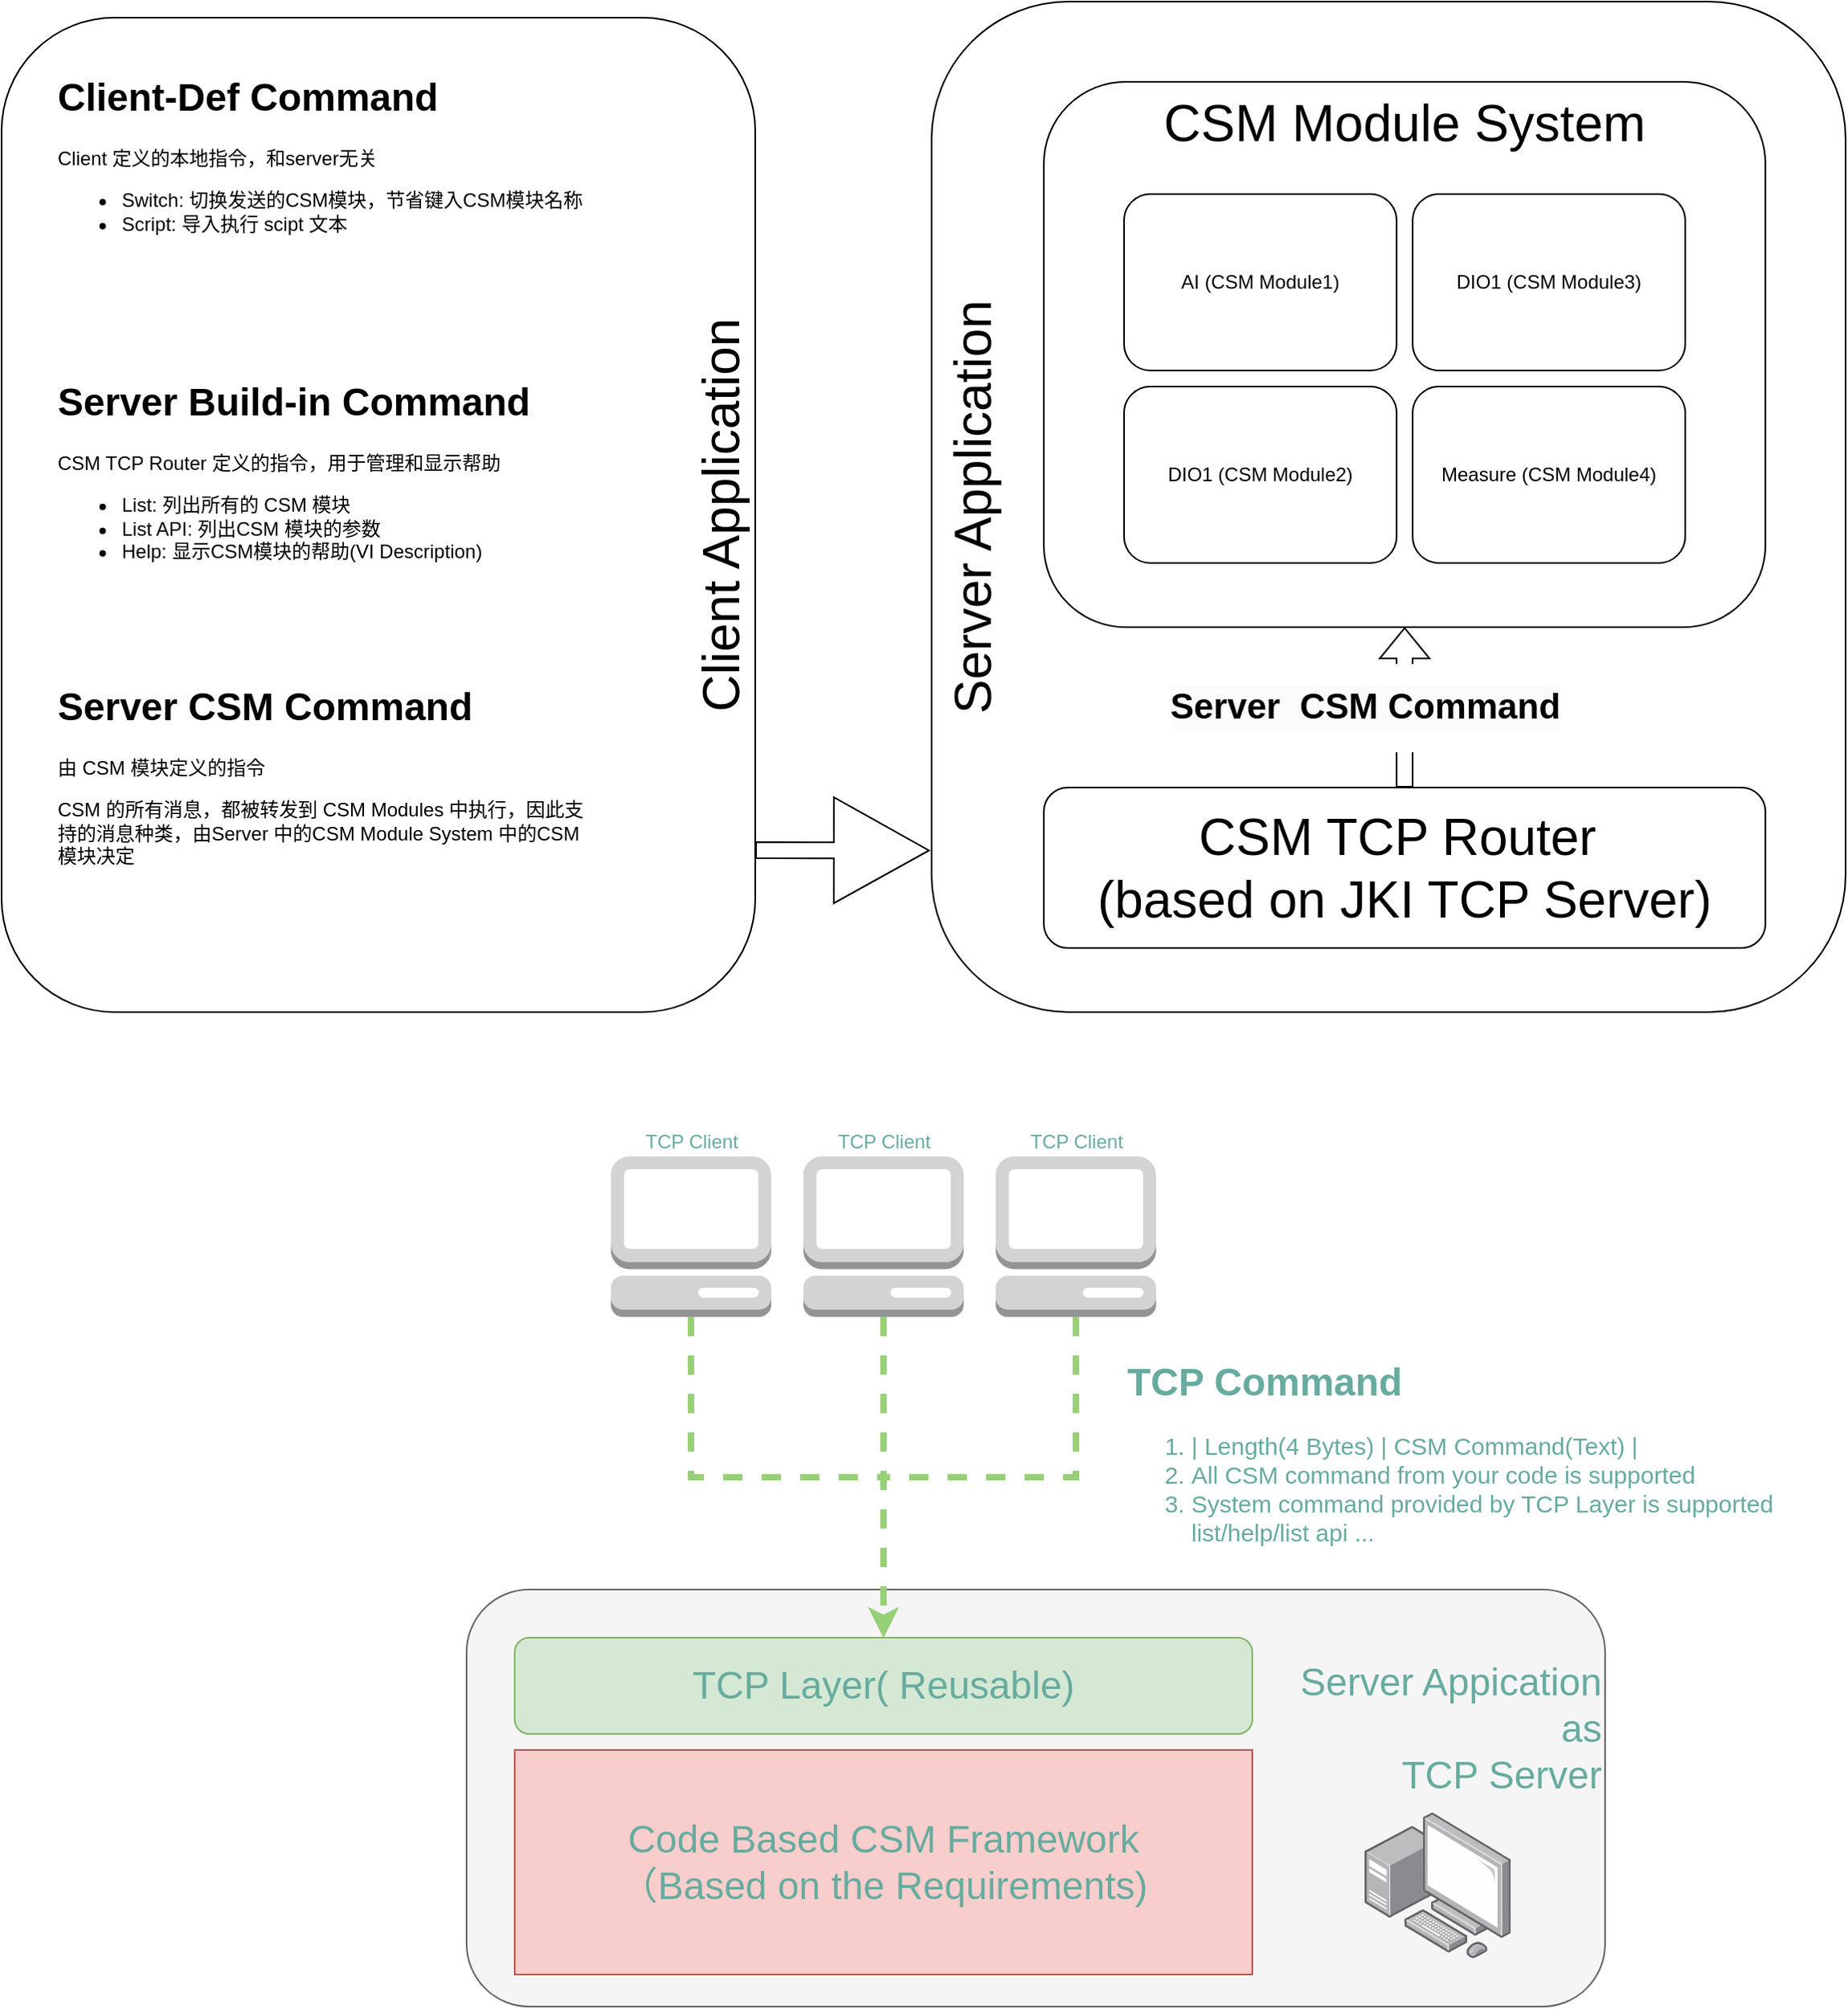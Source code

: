 <mxfile version="24.2.5" type="device">
  <diagram name="Page-1" id="BROWTK-tv3HINJJnRvhU">
    <mxGraphModel dx="1948" dy="1188" grid="1" gridSize="10" guides="1" tooltips="1" connect="1" arrows="1" fold="1" page="1" pageScale="1" pageWidth="850" pageHeight="1100" math="0" shadow="0">
      <root>
        <mxCell id="0" />
        <mxCell id="1" parent="0" />
        <mxCell id="_VD7dqKGONi1E9zeLE5r-3" value="Server Appication&lt;br&gt;as&lt;div&gt;TCP Server&lt;/div&gt;&lt;div&gt;&lt;br&gt;&lt;/div&gt;&lt;div&gt;&lt;br&gt;&lt;/div&gt;&lt;div&gt;&lt;br&gt;&lt;/div&gt;" style="rounded=1;whiteSpace=wrap;html=1;align=right;fontSize=24;fillColor=#f5f5f5;fontColor=#67AB9F;strokeColor=#666666;" vertex="1" parent="1">
          <mxGeometry x="-40" y="1060" width="710" height="260" as="geometry" />
        </mxCell>
        <mxCell id="bSppNkpc9tK16JuNjW37-8" value="Server Application" style="rounded=1;whiteSpace=wrap;html=1;fontSize=32;horizontal=0;verticalAlign=top;" parent="1" vertex="1">
          <mxGeometry x="250" y="70" width="570" height="630" as="geometry" />
        </mxCell>
        <mxCell id="bSppNkpc9tK16JuNjW37-6" value="&lt;font style=&quot;font-size: 32px;&quot;&gt;CSM Module System&lt;/font&gt;" style="rounded=1;whiteSpace=wrap;html=1;verticalAlign=top;fontSize=27;" parent="1" vertex="1">
          <mxGeometry x="320" y="120" width="450" height="340" as="geometry" />
        </mxCell>
        <mxCell id="bSppNkpc9tK16JuNjW37-1" value="AI (CSM Module1)" style="rounded=1;whiteSpace=wrap;html=1;" parent="1" vertex="1">
          <mxGeometry x="370" y="190" width="170" height="110" as="geometry" />
        </mxCell>
        <mxCell id="bSppNkpc9tK16JuNjW37-2" value="DIO1 (CSM Module2)" style="rounded=1;whiteSpace=wrap;html=1;" parent="1" vertex="1">
          <mxGeometry x="370" y="310" width="170" height="110" as="geometry" />
        </mxCell>
        <mxCell id="bSppNkpc9tK16JuNjW37-3" value="DIO1 (CSM Module3)" style="rounded=1;whiteSpace=wrap;html=1;" parent="1" vertex="1">
          <mxGeometry x="550" y="190" width="170" height="110" as="geometry" />
        </mxCell>
        <mxCell id="bSppNkpc9tK16JuNjW37-4" value="Measure (CSM Module4)" style="rounded=1;whiteSpace=wrap;html=1;" parent="1" vertex="1">
          <mxGeometry x="550" y="310" width="170" height="110" as="geometry" />
        </mxCell>
        <mxCell id="bSppNkpc9tK16JuNjW37-7" value="CSM TCP Router&amp;nbsp;&lt;br style=&quot;font-size: 32px;&quot;&gt;(based on JKI TCP Server)" style="rounded=1;whiteSpace=wrap;html=1;fontSize=32;" parent="1" vertex="1">
          <mxGeometry x="320" y="560" width="450" height="100" as="geometry" />
        </mxCell>
        <mxCell id="bSppNkpc9tK16JuNjW37-9" value="Client Application" style="rounded=1;whiteSpace=wrap;html=1;horizontal=0;verticalAlign=bottom;fontSize=32;" parent="1" vertex="1">
          <mxGeometry x="-330" y="80" width="470" height="620" as="geometry" />
        </mxCell>
        <mxCell id="bSppNkpc9tK16JuNjW37-11" value="&lt;h1 style=&quot;border-color: var(--border-color); text-align: left; background-color: rgb(251, 251, 251);&quot;&gt;Server&amp;nbsp;&amp;nbsp;CSM Command&lt;/h1&gt;" style="shape=flexArrow;endArrow=classic;html=1;rounded=0;exitX=0.5;exitY=0;exitDx=0;exitDy=0;entryX=0.5;entryY=1;entryDx=0;entryDy=0;" parent="1" source="bSppNkpc9tK16JuNjW37-7" target="bSppNkpc9tK16JuNjW37-6" edge="1">
          <mxGeometry y="25" width="50" height="50" relative="1" as="geometry">
            <mxPoint x="500" y="540" as="sourcePoint" />
            <mxPoint x="545" y="490" as="targetPoint" />
            <mxPoint as="offset" />
          </mxGeometry>
        </mxCell>
        <mxCell id="bSppNkpc9tK16JuNjW37-14" value="" style="shape=flexArrow;endArrow=classic;html=1;rounded=0;entryX=-0.002;entryY=0.84;entryDx=0;entryDy=0;entryPerimeter=0;endWidth=55;endSize=19.44;" parent="1" target="bSppNkpc9tK16JuNjW37-8" edge="1">
          <mxGeometry width="50" height="50" relative="1" as="geometry">
            <mxPoint x="140" y="599" as="sourcePoint" />
            <mxPoint x="190" y="590" as="targetPoint" />
          </mxGeometry>
        </mxCell>
        <mxCell id="bSppNkpc9tK16JuNjW37-15" value="&lt;h1&gt;Server Build-in Command&lt;/h1&gt;&lt;div&gt;&lt;/div&gt;CSM TCP Router 定义的指令，用于管理和显示帮助&lt;ul&gt;&lt;li&gt;List: 列出所有的 CSM 模块&lt;/li&gt;&lt;li&gt;List API: 列出CSM 模块的参数&lt;/li&gt;&lt;li&gt;Help: 显示CSM模块的帮助(VI Description)&lt;/li&gt;&lt;/ul&gt;&lt;p&gt;&lt;/p&gt;&lt;p&gt;&lt;br&gt;&lt;/p&gt;" style="text;html=1;strokeColor=none;fillColor=none;spacing=5;spacingTop=-20;whiteSpace=wrap;overflow=hidden;rounded=0;" parent="1" vertex="1">
          <mxGeometry x="-300" y="300" width="340" height="160" as="geometry" />
        </mxCell>
        <mxCell id="bSppNkpc9tK16JuNjW37-16" value="&lt;h1&gt;Server&lt;span style=&quot;background-color: initial; font-size: 12px; font-weight: normal;&quot;&gt;&amp;nbsp;&amp;nbsp;&lt;/span&gt;CSM Command&lt;/h1&gt;&lt;div&gt;由 CSM 模块定义的指令&lt;/div&gt;&lt;p&gt;CSM 的所有消息，都被转发到 CSM Modules 中执行，因此支持的消息种类，由Server 中的CSM Module System 中的CSM模块决定&lt;/p&gt;" style="text;html=1;strokeColor=none;fillColor=none;spacing=5;spacingTop=-20;whiteSpace=wrap;overflow=hidden;rounded=0;" parent="1" vertex="1">
          <mxGeometry x="-300" y="490" width="340" height="160" as="geometry" />
        </mxCell>
        <mxCell id="bSppNkpc9tK16JuNjW37-17" value="&lt;h1&gt;Client-Def Command&lt;/h1&gt;&lt;div&gt;Client 定义的本地指令，和server无关&lt;/div&gt;&lt;p&gt;&lt;/p&gt;&lt;ul&gt;&lt;li&gt;Switch: 切换发送的CSM模块，节省键入CSM模块名称&lt;/li&gt;&lt;li&gt;Script: 导入执行 scipt 文本&lt;/li&gt;&lt;/ul&gt;" style="text;html=1;strokeColor=none;fillColor=none;spacing=5;spacingTop=-20;whiteSpace=wrap;overflow=hidden;rounded=0;" parent="1" vertex="1">
          <mxGeometry x="-300" y="110" width="340" height="160" as="geometry" />
        </mxCell>
        <mxCell id="_VD7dqKGONi1E9zeLE5r-1" value="TCP Layer( Reusable)" style="rounded=1;whiteSpace=wrap;html=1;fontSize=24;fillColor=#d5e8d4;strokeColor=#82b366;fontColor=#67AB9F;" vertex="1" parent="1">
          <mxGeometry x="-10" y="1090" width="460" height="60" as="geometry" />
        </mxCell>
        <mxCell id="_VD7dqKGONi1E9zeLE5r-2" value="&lt;span style=&quot;font-size: 24px;&quot;&gt;Code Based CSM Framework&lt;/span&gt;&lt;div&gt;&lt;span style=&quot;font-size: 24px;&quot;&gt;（Based on the Requirements)&lt;/span&gt;&lt;/div&gt;" style="rounded=0;whiteSpace=wrap;html=1;fillColor=#f8cecc;strokeColor=#b85450;fontColor=#67AB9F;" vertex="1" parent="1">
          <mxGeometry x="-10" y="1160" width="460" height="140" as="geometry" />
        </mxCell>
        <mxCell id="_VD7dqKGONi1E9zeLE5r-10" style="edgeStyle=orthogonalEdgeStyle;rounded=0;orthogonalLoop=1;jettySize=auto;html=1;exitX=0.5;exitY=1;exitDx=0;exitDy=0;exitPerimeter=0;entryX=0.5;entryY=0;entryDx=0;entryDy=0;strokeWidth=4;dashed=1;strokeColor=#97D077;" edge="1" parent="1" source="_VD7dqKGONi1E9zeLE5r-4" target="_VD7dqKGONi1E9zeLE5r-1">
          <mxGeometry relative="1" as="geometry" />
        </mxCell>
        <mxCell id="_VD7dqKGONi1E9zeLE5r-4" value="TCP Client" style="outlineConnect=0;dashed=0;verticalLabelPosition=top;verticalAlign=bottom;align=center;html=1;shape=mxgraph.aws3.management_console;fillColor=#D2D3D3;gradientColor=none;labelPosition=center;fontColor=#67AB9F;" vertex="1" parent="1">
          <mxGeometry x="50" y="790" width="100" height="100" as="geometry" />
        </mxCell>
        <mxCell id="_VD7dqKGONi1E9zeLE5r-11" style="edgeStyle=orthogonalEdgeStyle;rounded=0;orthogonalLoop=1;jettySize=auto;html=1;exitX=0.5;exitY=1;exitDx=0;exitDy=0;exitPerimeter=0;strokeWidth=4;dashed=1;strokeColor=#97D077;" edge="1" parent="1" source="_VD7dqKGONi1E9zeLE5r-5" target="_VD7dqKGONi1E9zeLE5r-1">
          <mxGeometry relative="1" as="geometry" />
        </mxCell>
        <mxCell id="_VD7dqKGONi1E9zeLE5r-5" value="TCP Client" style="outlineConnect=0;dashed=0;verticalLabelPosition=top;verticalAlign=bottom;align=center;html=1;shape=mxgraph.aws3.management_console;fillColor=#D2D3D3;gradientColor=none;labelPosition=center;fontColor=#67AB9F;" vertex="1" parent="1">
          <mxGeometry x="170" y="790" width="100" height="100" as="geometry" />
        </mxCell>
        <mxCell id="_VD7dqKGONi1E9zeLE5r-12" style="edgeStyle=orthogonalEdgeStyle;rounded=0;orthogonalLoop=1;jettySize=auto;html=1;exitX=0.5;exitY=1;exitDx=0;exitDy=0;exitPerimeter=0;entryX=0.5;entryY=0;entryDx=0;entryDy=0;strokeWidth=4;dashed=1;strokeColor=#97D077;" edge="1" parent="1" source="_VD7dqKGONi1E9zeLE5r-6" target="_VD7dqKGONi1E9zeLE5r-1">
          <mxGeometry relative="1" as="geometry" />
        </mxCell>
        <mxCell id="_VD7dqKGONi1E9zeLE5r-6" value="TCP Client" style="outlineConnect=0;dashed=0;verticalLabelPosition=top;verticalAlign=bottom;align=center;html=1;shape=mxgraph.aws3.management_console;fillColor=#D2D3D3;gradientColor=none;labelPosition=center;fontColor=#67AB9F;" vertex="1" parent="1">
          <mxGeometry x="290" y="790" width="100" height="100" as="geometry" />
        </mxCell>
        <mxCell id="_VD7dqKGONi1E9zeLE5r-8" value="" style="image;points=[];aspect=fixed;html=1;align=center;shadow=0;dashed=0;image=img/lib/allied_telesis/computer_and_terminals/Personal_Computer_with_Server.svg;" vertex="1" parent="1">
          <mxGeometry x="520" y="1198.8" width="91.2" height="91.2" as="geometry" />
        </mxCell>
        <mxCell id="_VD7dqKGONi1E9zeLE5r-14" value="&lt;h1 style=&quot;margin-top: 0px;&quot;&gt;TCP Command&lt;/h1&gt;&lt;p&gt;&lt;/p&gt;&lt;ol style=&quot;font-size: 15px;&quot;&gt;&lt;li style=&quot;&quot;&gt;&lt;font style=&quot;font-size: 15px;&quot;&gt;| Length(4 Bytes) | CSM Command(Text) |&lt;/font&gt;&lt;/li&gt;&lt;li style=&quot;&quot;&gt;&lt;font style=&quot;font-size: 15px;&quot;&gt;All CSM command from your code is supported&lt;/font&gt;&lt;/li&gt;&lt;li style=&quot;&quot;&gt;&lt;font style=&quot;font-size: 15px;&quot;&gt;System command provided by TCP Layer is supported&lt;br&gt;list/help/list api ...&lt;/font&gt;&lt;/li&gt;&lt;/ol&gt;&lt;p style=&quot;font-size: 15px;&quot;&gt;&lt;/p&gt;&lt;p style=&quot;font-size: 15px;&quot;&gt;&lt;br&gt;&lt;/p&gt;" style="text;html=1;whiteSpace=wrap;overflow=hidden;rounded=0;fontColor=#67AB9F;" vertex="1" parent="1">
          <mxGeometry x="370" y="910" width="430" height="120" as="geometry" />
        </mxCell>
      </root>
    </mxGraphModel>
  </diagram>
</mxfile>
